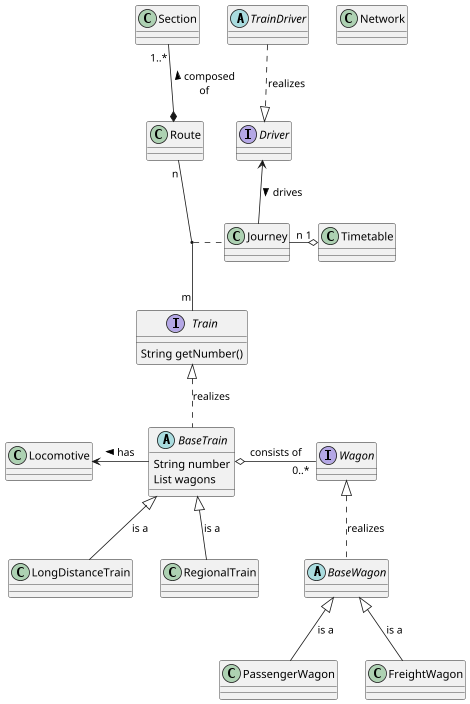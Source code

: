 @startuml
'https://plantuml.com/class-diagram

'skinparam groupInheritance 2

scale 0.8

interface Train {
  String getNumber()
}
abstract class BaseTrain {
  String number
  List wagons
}
class LongDistanceTrain
class RegionalTrain
class Locomotive

class Journey
interface Driver
abstract class TrainDriver

interface Wagon
abstract class BaseWagon
class PassengerWagon
class FreightWagon

class Network
class Route
class Section
class Timetable

' Train model
Train             <|..          BaseTrain         : realizes
BaseTrain         <|--          LongDistanceTrain : is a
BaseTrain         <|--          RegionalTrain     : is a
BaseTrain         -l->          Locomotive        : > has
BaseTrain         o-r-  "0..*"  Wagon             : consists of
Wagon             <|..          BaseWagon         : realizes
BaseWagon         <|--          PassengerWagon    : is a
BaseWagon         <|--          FreightWagon      : is a

' Route model
'Network      "1"  -l-   "n"    Route
Route             *-u-  "1..*" Section            : < composed\nof

' Journey model
Route        "n"  --    "m"    Train
(Route,Train)     ..           Journey
Journey      "n"  -r-o  "1"    Timetable
Journey           -u->         Driver             : < drives
Driver            <|.u.        TrainDriver        : realizes

@enduml